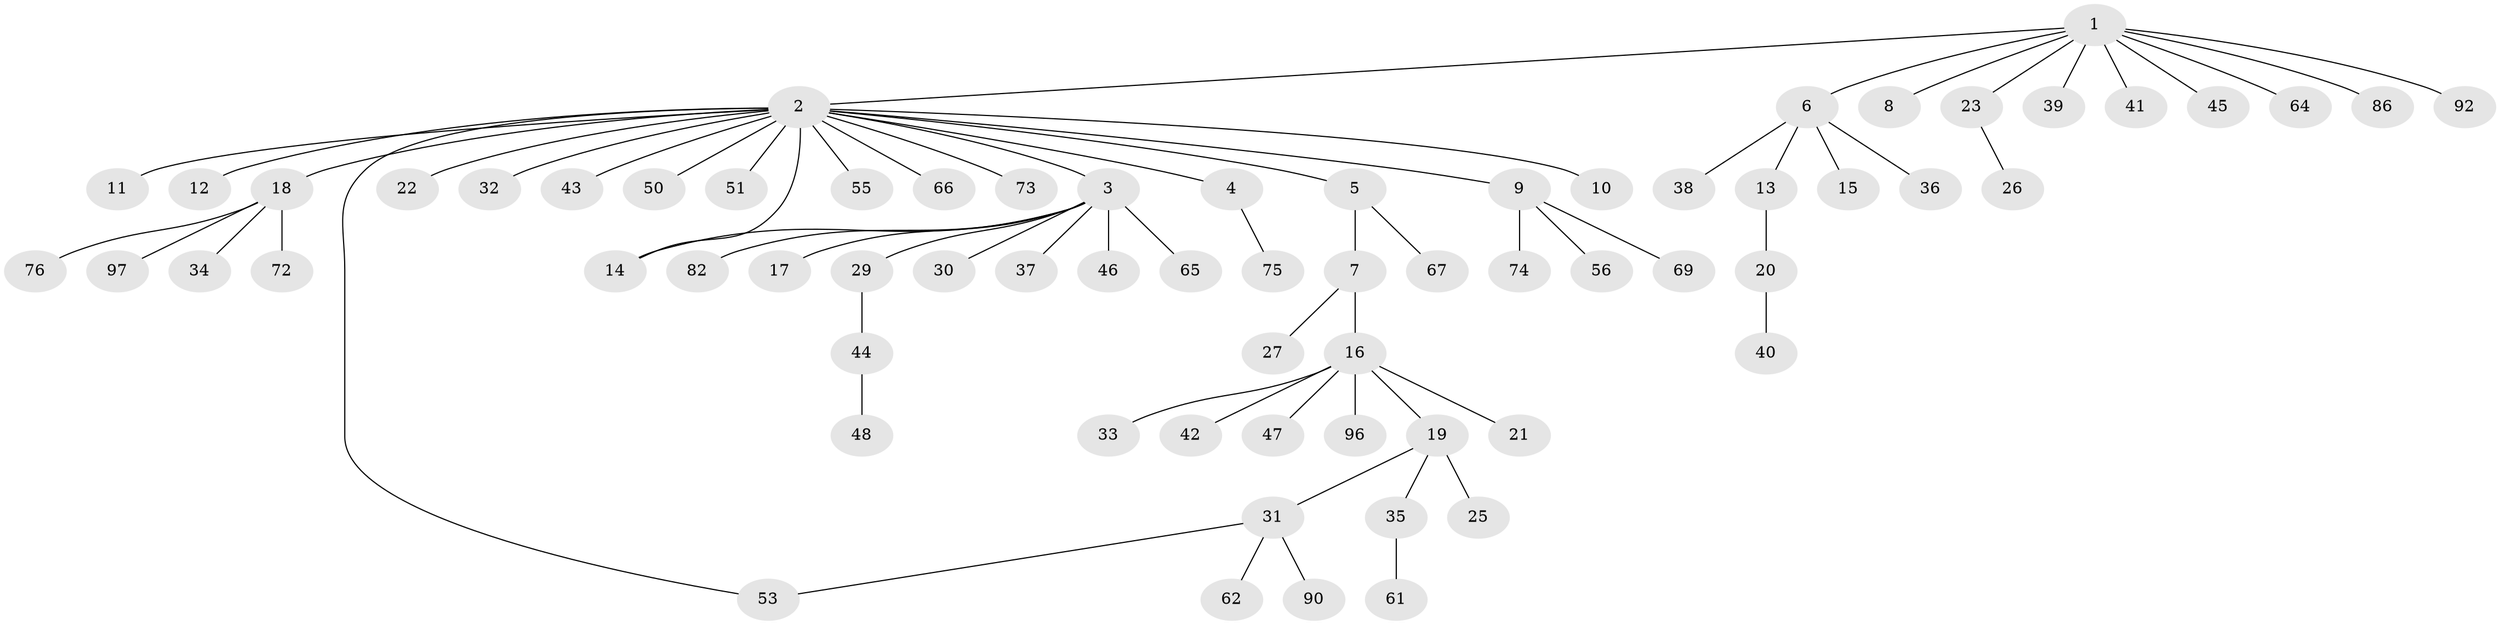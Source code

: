 // original degree distribution, {10: 0.010101010101010102, 19: 0.010101010101010102, 9: 0.010101010101010102, 2: 0.2222222222222222, 4: 0.06060606060606061, 8: 0.010101010101010102, 1: 0.6262626262626263, 7: 0.010101010101010102, 6: 0.010101010101010102, 3: 0.020202020202020204, 5: 0.010101010101010102}
// Generated by graph-tools (version 1.1) at 2025/18/03/04/25 18:18:00]
// undirected, 69 vertices, 70 edges
graph export_dot {
graph [start="1"]
  node [color=gray90,style=filled];
  1;
  2;
  3;
  4;
  5 [super="+24"];
  6 [super="+57+78+63"];
  7 [super="+60"];
  8;
  9;
  10;
  11;
  12;
  13 [super="+99+28"];
  14;
  15;
  16;
  17 [super="+54"];
  18 [super="+52"];
  19;
  20;
  21;
  22;
  23 [super="+70"];
  25;
  26;
  27;
  29 [super="+89"];
  30;
  31;
  32;
  33;
  34;
  35;
  36;
  37 [super="+77"];
  38 [super="+59"];
  39;
  40;
  41 [super="+49"];
  42 [super="+58"];
  43;
  44;
  45;
  46;
  47 [super="+91"];
  48;
  50;
  51;
  53 [super="+71+81+87"];
  55;
  56 [super="+68"];
  61 [super="+98"];
  62;
  64;
  65;
  66 [super="+84"];
  67;
  69;
  72;
  73;
  74;
  75;
  76 [super="+80"];
  82 [super="+94"];
  86;
  90;
  92;
  96;
  97;
  1 -- 2;
  1 -- 6;
  1 -- 8;
  1 -- 23;
  1 -- 39;
  1 -- 41;
  1 -- 45;
  1 -- 64;
  1 -- 86;
  1 -- 92;
  2 -- 3;
  2 -- 4;
  2 -- 5;
  2 -- 9;
  2 -- 10;
  2 -- 11;
  2 -- 12;
  2 -- 14;
  2 -- 18;
  2 -- 22;
  2 -- 32;
  2 -- 43;
  2 -- 50;
  2 -- 51;
  2 -- 53;
  2 -- 55;
  2 -- 66;
  2 -- 73;
  3 -- 14;
  3 -- 17;
  3 -- 29;
  3 -- 30;
  3 -- 37;
  3 -- 46;
  3 -- 65;
  3 -- 82;
  4 -- 75;
  5 -- 7;
  5 -- 67;
  6 -- 13;
  6 -- 15;
  6 -- 36;
  6 -- 38;
  7 -- 16;
  7 -- 27;
  9 -- 56;
  9 -- 69;
  9 -- 74;
  13 -- 20;
  16 -- 19;
  16 -- 21;
  16 -- 33;
  16 -- 42;
  16 -- 47;
  16 -- 96;
  18 -- 34;
  18 -- 72;
  18 -- 76;
  18 -- 97;
  19 -- 25;
  19 -- 31;
  19 -- 35;
  20 -- 40;
  23 -- 26;
  29 -- 44;
  31 -- 53;
  31 -- 62;
  31 -- 90;
  35 -- 61;
  44 -- 48;
}
